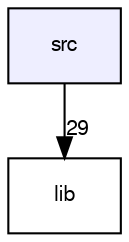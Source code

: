 digraph "/home/killian/Wolfpine/Wolfpine-RPG-1/src" {
  compound=true
  node [ fontsize="10", fontname="FreeSans"];
  edge [ labelfontsize="10", labelfontname="FreeSans"];
  dir_68267d1309a1af8e8297ef4c3efbcdba [shape=box, label="src", style="filled", fillcolor="#eeeeff", pencolor="black", URL="dir_68267d1309a1af8e8297ef4c3efbcdba.html"];
  dir_97aefd0d527b934f1d99a682da8fe6a9 [shape=box label="lib" URL="dir_97aefd0d527b934f1d99a682da8fe6a9.html"];
  dir_68267d1309a1af8e8297ef4c3efbcdba->dir_97aefd0d527b934f1d99a682da8fe6a9 [headlabel="29", labeldistance=1.5 headhref="dir_000001_000000.html"];
}
